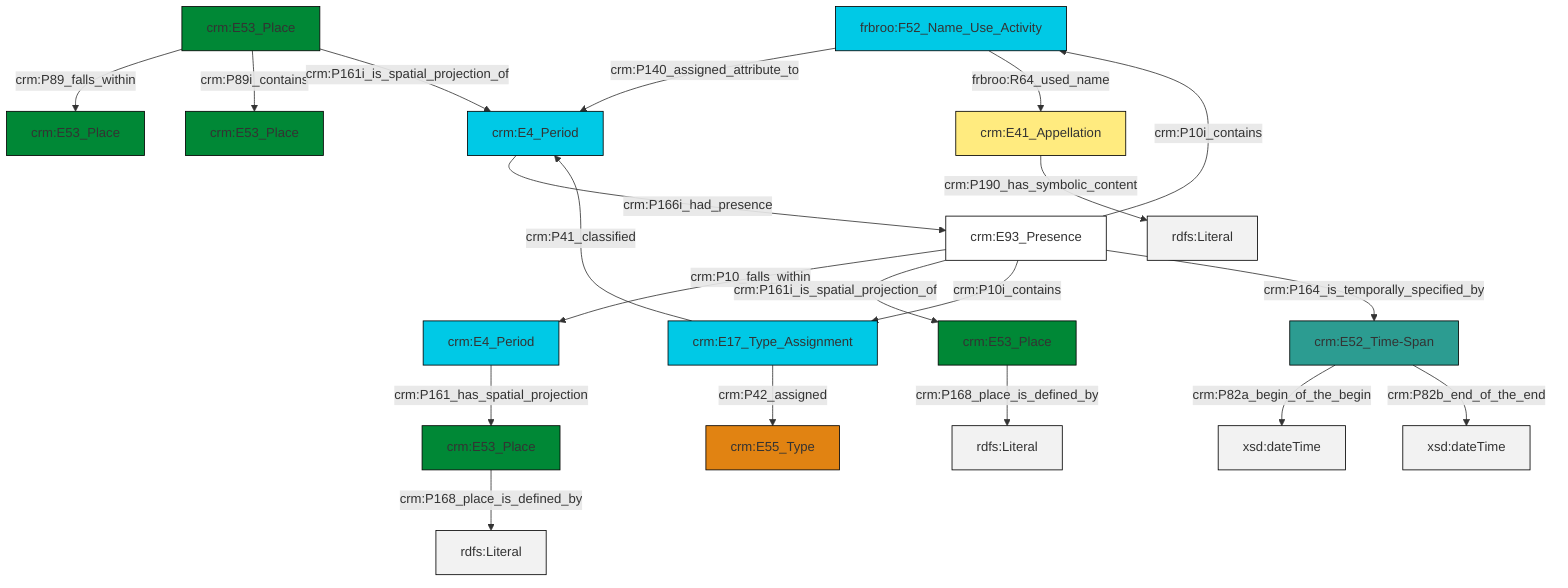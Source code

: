 graph TD
classDef Literal fill:#f2f2f2,stroke:#000000;
classDef CRM_Entity fill:#FFFFFF,stroke:#000000;
classDef Temporal_Entity fill:#00C9E6, stroke:#000000;
classDef Type fill:#E18312, stroke:#000000;
classDef Time-Span fill:#2C9C91, stroke:#000000;
classDef Appellation fill:#FFEB7F, stroke:#000000;
classDef Place fill:#008836, stroke:#000000;
classDef Persistent_Item fill:#B266B2, stroke:#000000;
classDef Conceptual_Object fill:#FFD700, stroke:#000000;
classDef Physical_Thing fill:#D2B48C, stroke:#000000;
classDef Actor fill:#f58aad, stroke:#000000;
classDef PC_Classes fill:#4ce600, stroke:#000000;
classDef Multi fill:#cccccc,stroke:#000000;

2["crm:E52_Time-Span"]:::Time-Span -->|crm:P82a_begin_of_the_begin| 3[xsd:dateTime]:::Literal
6["frbroo:F52_Name_Use_Activity"]:::Temporal_Entity -->|crm:P140_assigned_attribute_to| 7["crm:E4_Period"]:::Temporal_Entity
10["crm:E93_Presence"]:::CRM_Entity -->|crm:P10_falls_within| 11["crm:E4_Period"]:::Temporal_Entity
6["frbroo:F52_Name_Use_Activity"]:::Temporal_Entity -->|frbroo:R64_used_name| 8["crm:E41_Appellation"]:::Appellation
12["crm:E53_Place"]:::Place -->|crm:P89_falls_within| 4["crm:E53_Place"]:::Place
10["crm:E93_Presence"]:::CRM_Entity -->|crm:P161i_is_spatial_projection_of| 13["crm:E53_Place"]:::Place
10["crm:E93_Presence"]:::CRM_Entity -->|crm:P10i_contains| 16["crm:E17_Type_Assignment"]:::Temporal_Entity
13["crm:E53_Place"]:::Place -->|crm:P168_place_is_defined_by| 19[rdfs:Literal]:::Literal
16["crm:E17_Type_Assignment"]:::Temporal_Entity -->|crm:P42_assigned| 14["crm:E55_Type"]:::Type
10["crm:E93_Presence"]:::CRM_Entity -->|crm:P10i_contains| 6["frbroo:F52_Name_Use_Activity"]:::Temporal_Entity
16["crm:E17_Type_Assignment"]:::Temporal_Entity -->|crm:P41_classified| 7["crm:E4_Period"]:::Temporal_Entity
7["crm:E4_Period"]:::Temporal_Entity -->|crm:P166i_had_presence| 10["crm:E93_Presence"]:::CRM_Entity
10["crm:E93_Presence"]:::CRM_Entity -->|crm:P164_is_temporally_specified_by| 2["crm:E52_Time-Span"]:::Time-Span
12["crm:E53_Place"]:::Place -->|crm:P89i_contains| 0["crm:E53_Place"]:::Place
22["crm:E53_Place"]:::Place -->|crm:P168_place_is_defined_by| 23[rdfs:Literal]:::Literal
8["crm:E41_Appellation"]:::Appellation -->|crm:P190_has_symbolic_content| 25[rdfs:Literal]:::Literal
12["crm:E53_Place"]:::Place -->|crm:P161i_is_spatial_projection_of| 7["crm:E4_Period"]:::Temporal_Entity
2["crm:E52_Time-Span"]:::Time-Span -->|crm:P82b_end_of_the_end| 29[xsd:dateTime]:::Literal
11["crm:E4_Period"]:::Temporal_Entity -->|crm:P161_has_spatial_projection| 22["crm:E53_Place"]:::Place